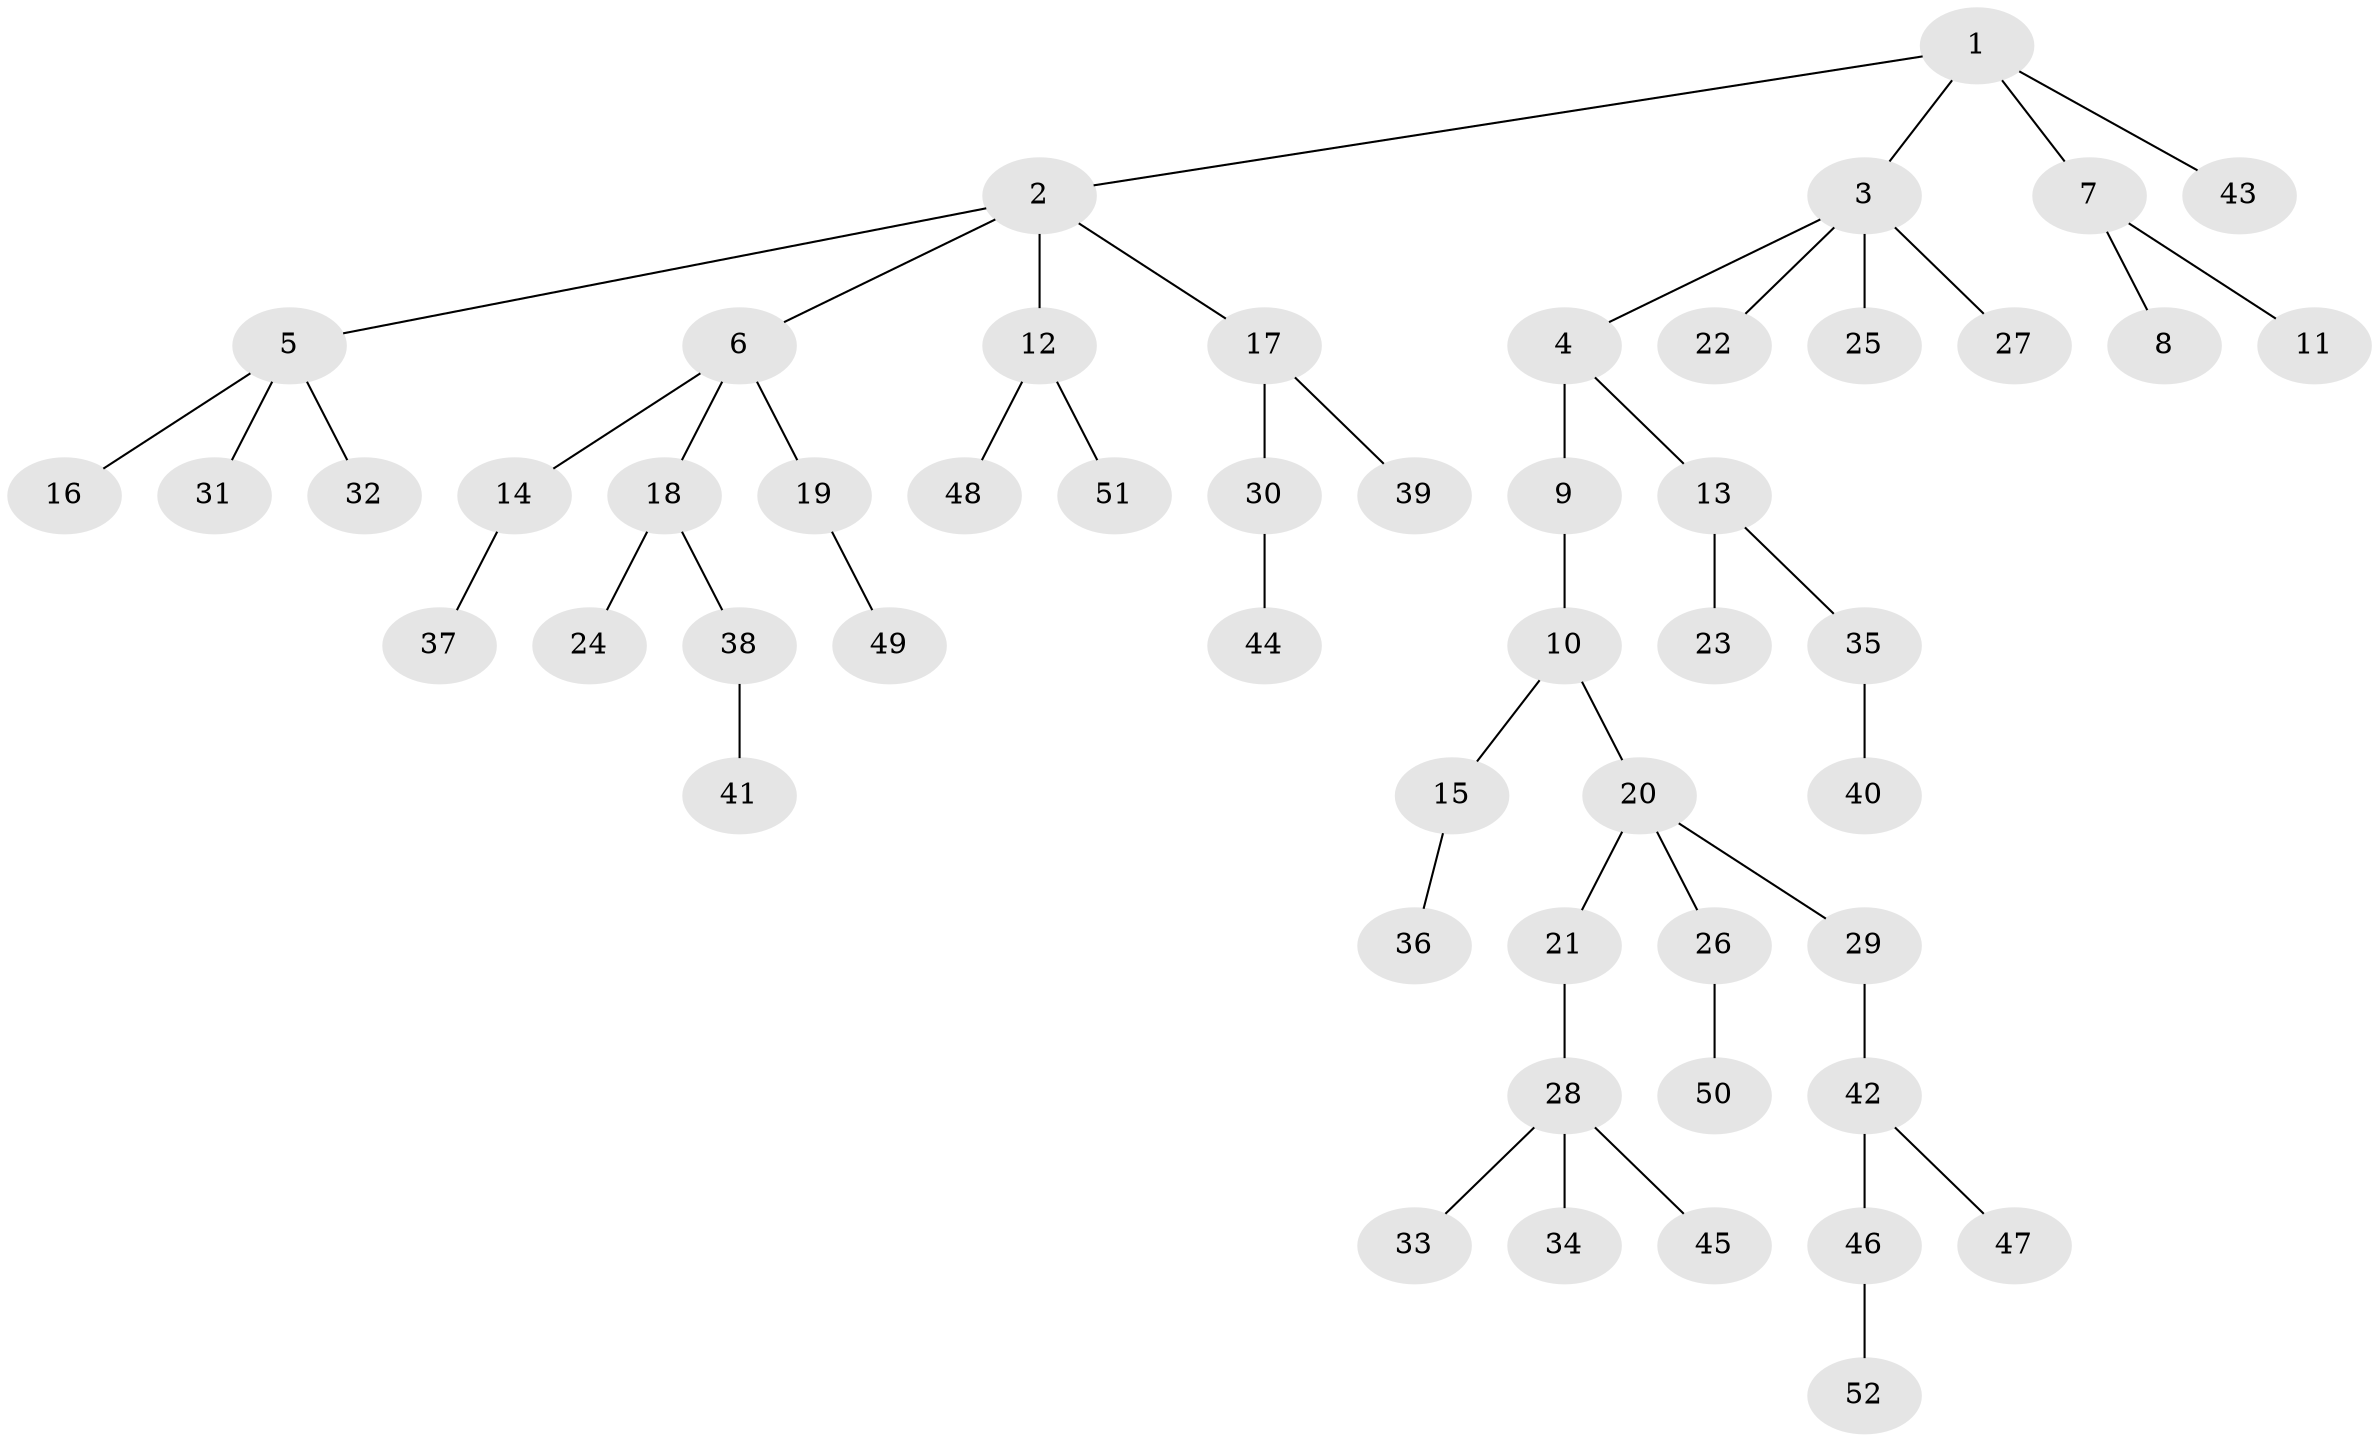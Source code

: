 // Generated by graph-tools (version 1.1) at 2025/26/03/09/25 03:26:26]
// undirected, 52 vertices, 51 edges
graph export_dot {
graph [start="1"]
  node [color=gray90,style=filled];
  1;
  2;
  3;
  4;
  5;
  6;
  7;
  8;
  9;
  10;
  11;
  12;
  13;
  14;
  15;
  16;
  17;
  18;
  19;
  20;
  21;
  22;
  23;
  24;
  25;
  26;
  27;
  28;
  29;
  30;
  31;
  32;
  33;
  34;
  35;
  36;
  37;
  38;
  39;
  40;
  41;
  42;
  43;
  44;
  45;
  46;
  47;
  48;
  49;
  50;
  51;
  52;
  1 -- 2;
  1 -- 3;
  1 -- 7;
  1 -- 43;
  2 -- 5;
  2 -- 6;
  2 -- 12;
  2 -- 17;
  3 -- 4;
  3 -- 22;
  3 -- 25;
  3 -- 27;
  4 -- 9;
  4 -- 13;
  5 -- 16;
  5 -- 31;
  5 -- 32;
  6 -- 14;
  6 -- 18;
  6 -- 19;
  7 -- 8;
  7 -- 11;
  9 -- 10;
  10 -- 15;
  10 -- 20;
  12 -- 48;
  12 -- 51;
  13 -- 23;
  13 -- 35;
  14 -- 37;
  15 -- 36;
  17 -- 30;
  17 -- 39;
  18 -- 24;
  18 -- 38;
  19 -- 49;
  20 -- 21;
  20 -- 26;
  20 -- 29;
  21 -- 28;
  26 -- 50;
  28 -- 33;
  28 -- 34;
  28 -- 45;
  29 -- 42;
  30 -- 44;
  35 -- 40;
  38 -- 41;
  42 -- 46;
  42 -- 47;
  46 -- 52;
}
